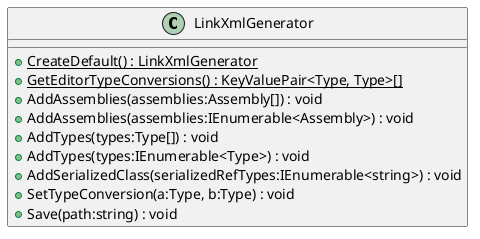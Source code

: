 @startuml
class LinkXmlGenerator {
    + {static} CreateDefault() : LinkXmlGenerator
    + {static} GetEditorTypeConversions() : KeyValuePair<Type, Type>[]
    + AddAssemblies(assemblies:Assembly[]) : void
    + AddAssemblies(assemblies:IEnumerable<Assembly>) : void
    + AddTypes(types:Type[]) : void
    + AddTypes(types:IEnumerable<Type>) : void
    + AddSerializedClass(serializedRefTypes:IEnumerable<string>) : void
    + SetTypeConversion(a:Type, b:Type) : void
    + Save(path:string) : void
}
@enduml

